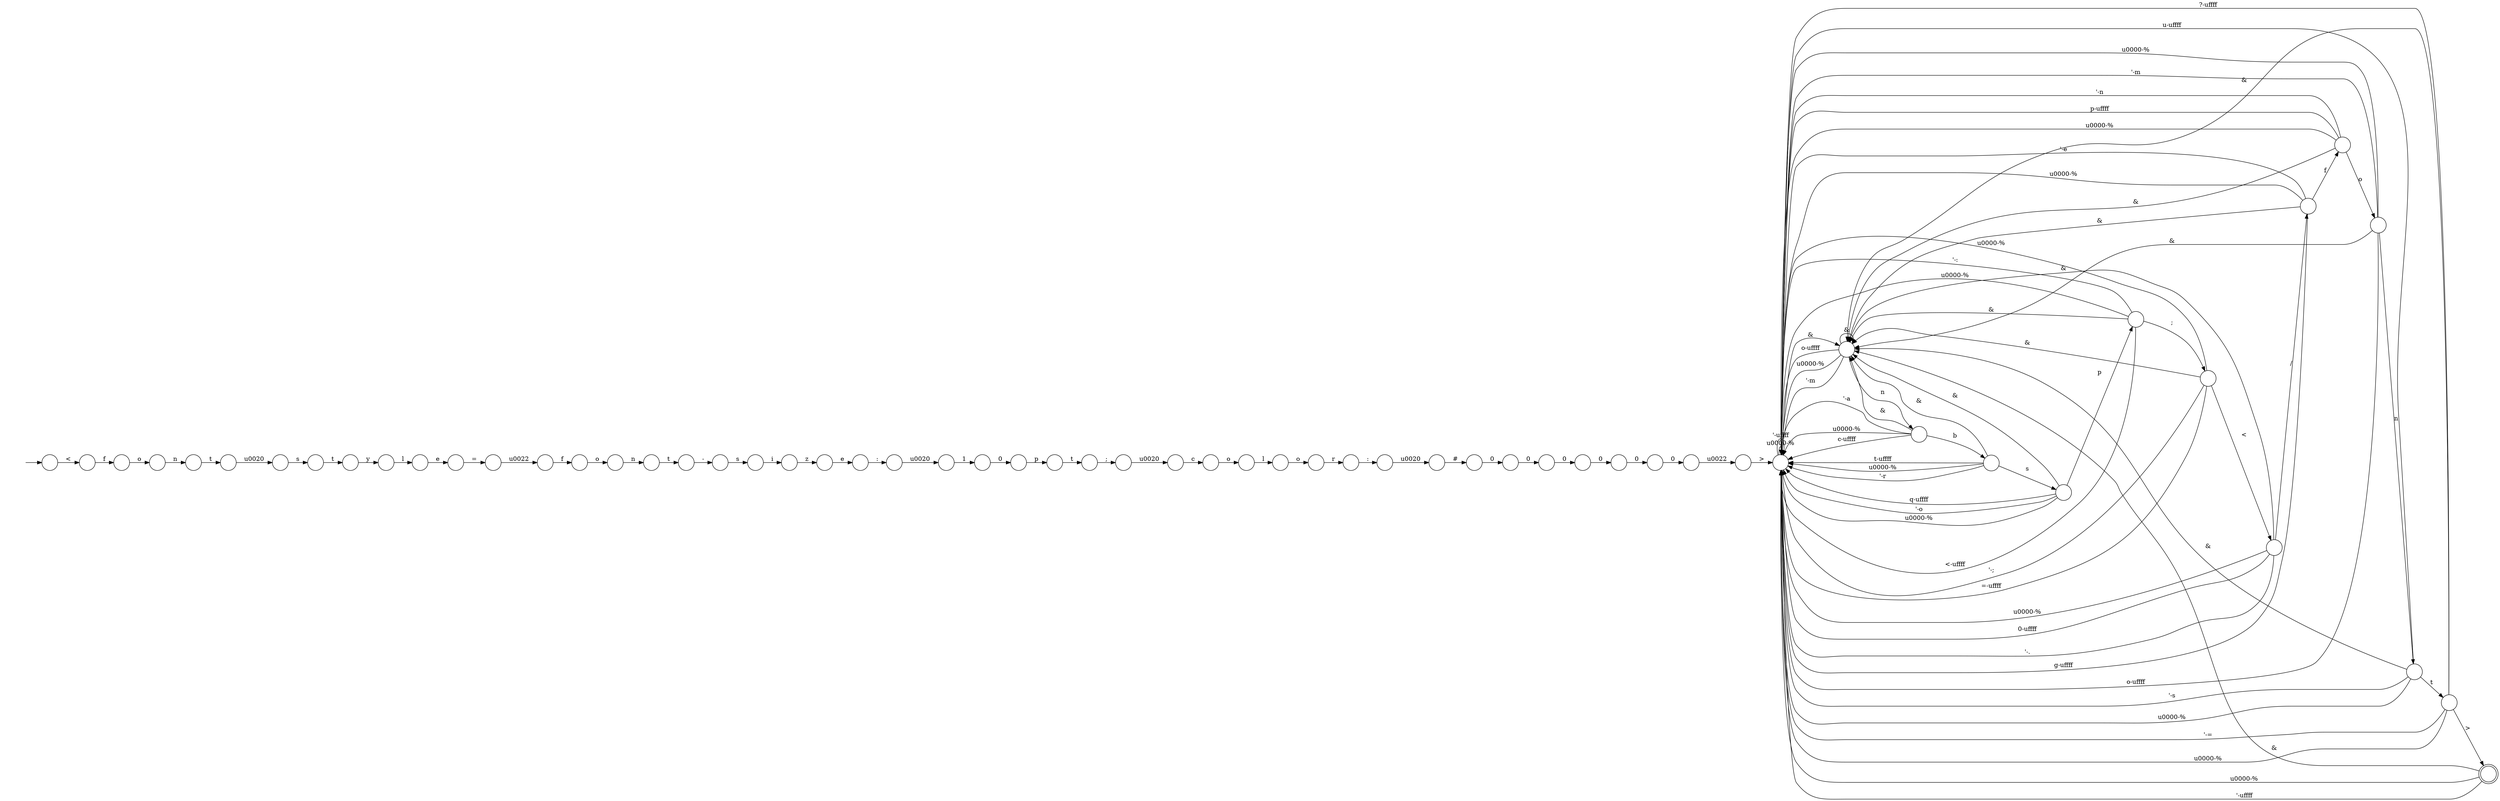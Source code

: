 digraph Automaton {
  rankdir = LR;
  0 [shape=circle,label=""];
  0 -> 41 [label=":"]
  1 [shape=circle,label=""];
  1 -> 4 [label="s"]
  2 [shape=circle,label=""];
  2 -> 55 [label="/"]
  2 -> 49 [label="'-."]
  2 -> 30 [label="&"]
  2 -> 49 [label="\u0000-%"]
  2 -> 49 [label="0-\uffff"]
  3 [shape=circle,label=""];
  3 -> 21 [label="o"]
  4 [shape=circle,label=""];
  4 -> 37 [label="i"]
  5 [shape=circle,label=""];
  5 -> 35 [label="e"]
  6 [shape=circle,label=""];
  6 -> 0 [label="e"]
  7 [shape=circle,label=""];
  7 -> 15 [label="s"]
  8 [shape=circle,label=""];
  8 -> 42 [label="\u0020"]
  9 [shape=circle,label=""];
  9 -> 49 [label="p-\uffff"]
  9 -> 49 [label="'-n"]
  9 -> 30 [label="&"]
  9 -> 49 [label="\u0000-%"]
  9 -> 13 [label="o"]
  10 [shape=circle,label=""];
  10 -> 8 [label=":"]
  11 [shape=circle,label=""];
  initial [shape=plaintext,label=""];
  initial -> 11
  11 -> 23 [label="<"]
  12 [shape=circle,label=""];
  12 -> 7 [label="\u0020"]
  13 [shape=circle,label=""];
  13 -> 31 [label="n"]
  13 -> 49 [label="o-\uffff"]
  13 -> 30 [label="&"]
  13 -> 49 [label="\u0000-%"]
  13 -> 49 [label="'-m"]
  14 [shape=circle,label=""];
  14 -> 29 [label="\u0020"]
  15 [shape=circle,label=""];
  15 -> 53 [label="t"]
  16 [shape=circle,label=""];
  16 -> 5 [label="l"]
  17 [shape=circle,label=""];
  17 -> 46 [label="0"]
  18 [shape=circle,label=""];
  18 -> 59 [label="t"]
  19 [shape=circle,label=""];
  19 -> 43 [label="o"]
  20 [shape=circle,label=""];
  20 -> 52 [label="f"]
  21 [shape=circle,label=""];
  21 -> 10 [label="r"]
  22 [shape=circle,label=""];
  22 -> 18 [label="p"]
  23 [shape=circle,label=""];
  23 -> 50 [label="f"]
  24 [shape=circle,label=""];
  24 -> 49 [label="<-\uffff"]
  24 -> 49 [label="'-:"]
  24 -> 30 [label="&"]
  24 -> 36 [label=";"]
  24 -> 49 [label="\u0000-%"]
  25 [shape=circle,label=""];
  25 -> 51 [label="0"]
  26 [shape=circle,label=""];
  26 -> 30 [label="&"]
  26 -> 49 [label="'-="]
  26 -> 38 [label=">"]
  26 -> 49 [label="\u0000-%"]
  26 -> 49 [label="?-\uffff"]
  27 [shape=circle,label=""];
  27 -> 49 [label="q-\uffff"]
  27 -> 49 [label="'-o"]
  27 -> 30 [label="&"]
  27 -> 24 [label="p"]
  27 -> 49 [label="\u0000-%"]
  28 [shape=circle,label=""];
  28 -> 34 [label="t"]
  29 [shape=circle,label=""];
  29 -> 19 [label="c"]
  30 [shape=circle,label=""];
  30 -> 58 [label="n"]
  30 -> 49 [label="o-\uffff"]
  30 -> 30 [label="&"]
  30 -> 49 [label="\u0000-%"]
  30 -> 49 [label="'-m"]
  31 [shape=circle,label=""];
  31 -> 30 [label="&"]
  31 -> 26 [label="t"]
  31 -> 49 [label="\u0000-%"]
  31 -> 49 [label="u-\uffff"]
  31 -> 49 [label="'-s"]
  32 [shape=circle,label=""];
  32 -> 57 [label="0"]
  33 [shape=circle,label=""];
  33 -> 28 [label="n"]
  34 [shape=circle,label=""];
  34 -> 1 [label="-"]
  35 [shape=circle,label=""];
  35 -> 45 [label="="]
  36 [shape=circle,label=""];
  36 -> 49 [label="'-;"]
  36 -> 49 [label="=-\uffff"]
  36 -> 30 [label="&"]
  36 -> 49 [label="\u0000-%"]
  36 -> 2 [label="<"]
  37 [shape=circle,label=""];
  37 -> 6 [label="z"]
  38 [shape=doublecircle,label=""];
  38 -> 30 [label="&"]
  38 -> 49 [label="\u0000-%"]
  38 -> 49 [label="'-\uffff"]
  39 [shape=circle,label=""];
  39 -> 44 [label="n"]
  40 [shape=circle,label=""];
  40 -> 48 [label="1"]
  41 [shape=circle,label=""];
  41 -> 40 [label="\u0020"]
  42 [shape=circle,label=""];
  42 -> 56 [label="#"]
  43 [shape=circle,label=""];
  43 -> 3 [label="l"]
  44 [shape=circle,label=""];
  44 -> 12 [label="t"]
  45 [shape=circle,label=""];
  45 -> 20 [label="\u0022"]
  46 [shape=circle,label=""];
  46 -> 32 [label="0"]
  47 [shape=circle,label=""];
  47 -> 49 [label=">"]
  48 [shape=circle,label=""];
  48 -> 22 [label="0"]
  49 [shape=circle,label=""];
  49 -> 30 [label="&"]
  49 -> 49 [label="\u0000-%"]
  49 -> 49 [label="'-\uffff"]
  50 [shape=circle,label=""];
  50 -> 39 [label="o"]
  51 [shape=circle,label=""];
  51 -> 47 [label="\u0022"]
  52 [shape=circle,label=""];
  52 -> 33 [label="o"]
  53 [shape=circle,label=""];
  53 -> 16 [label="y"]
  54 [shape=circle,label=""];
  54 -> 30 [label="&"]
  54 -> 27 [label="s"]
  54 -> 49 [label="t-\uffff"]
  54 -> 49 [label="\u0000-%"]
  54 -> 49 [label="'-r"]
  55 [shape=circle,label=""];
  55 -> 9 [label="f"]
  55 -> 30 [label="&"]
  55 -> 49 [label="g-\uffff"]
  55 -> 49 [label="'-e"]
  55 -> 49 [label="\u0000-%"]
  56 [shape=circle,label=""];
  56 -> 17 [label="0"]
  57 [shape=circle,label=""];
  57 -> 25 [label="0"]
  58 [shape=circle,label=""];
  58 -> 49 [label="'-a"]
  58 -> 30 [label="&"]
  58 -> 54 [label="b"]
  58 -> 49 [label="\u0000-%"]
  58 -> 49 [label="c-\uffff"]
  59 [shape=circle,label=""];
  59 -> 14 [label=";"]
}


